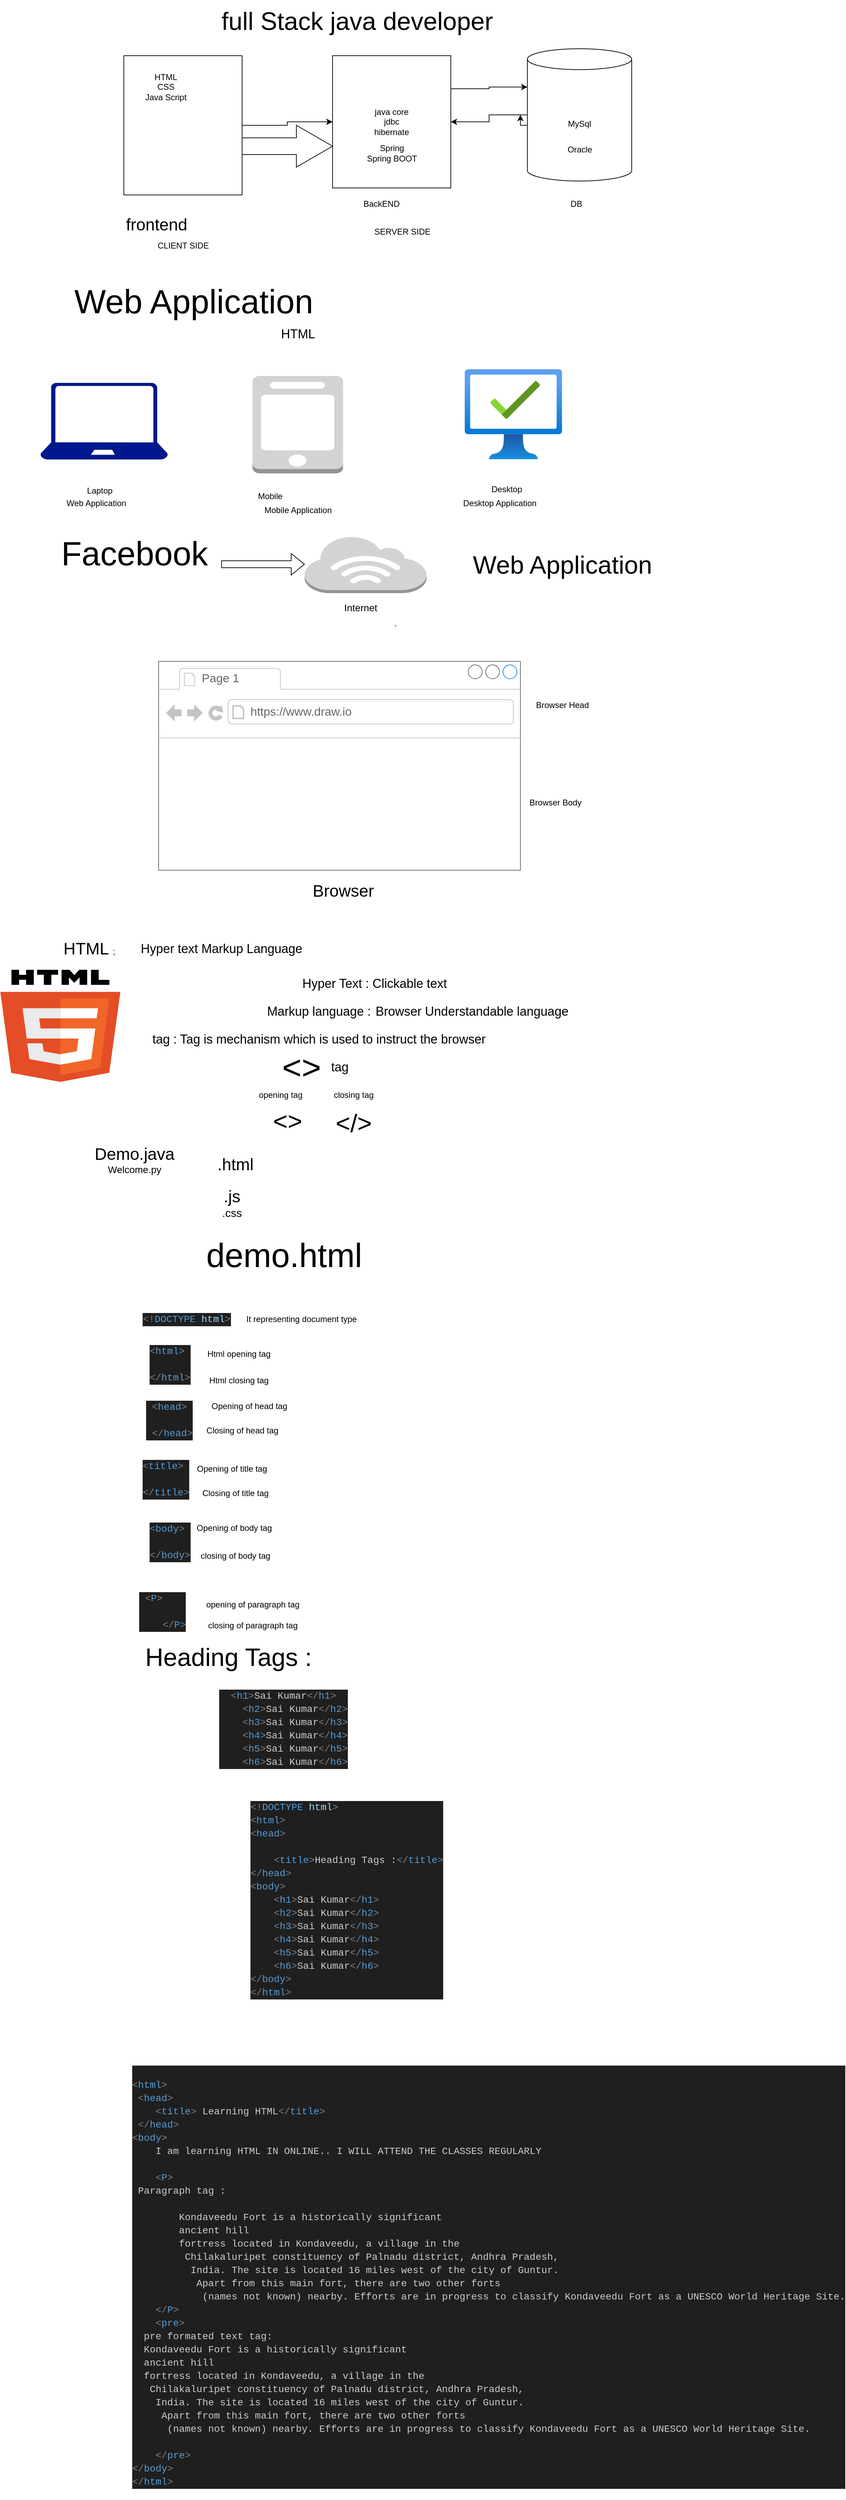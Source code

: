 <mxfile version="24.2.2" type="github">
  <diagram name="Page-1" id="fCVC8ynGUYXbJ9qZAJeo">
    <mxGraphModel dx="1645" dy="312" grid="1" gridSize="10" guides="1" tooltips="1" connect="1" arrows="1" fold="1" page="1" pageScale="1" pageWidth="850" pageHeight="1100" math="0" shadow="0">
      <root>
        <mxCell id="0" />
        <mxCell id="1" parent="0" />
        <mxCell id="6YOWjywKQKLaLmjsG8Wk-15" style="edgeStyle=orthogonalEdgeStyle;rounded=0;orthogonalLoop=1;jettySize=auto;html=1;entryX=0;entryY=0.5;entryDx=0;entryDy=0;" edge="1" parent="1" source="6YOWjywKQKLaLmjsG8Wk-1" target="6YOWjywKQKLaLmjsG8Wk-2">
          <mxGeometry relative="1" as="geometry">
            <Array as="points">
              <mxPoint x="295" y="180" />
              <mxPoint x="295" y="175" />
            </Array>
          </mxGeometry>
        </mxCell>
        <mxCell id="6YOWjywKQKLaLmjsG8Wk-1" value="" style="rounded=0;whiteSpace=wrap;html=1;" vertex="1" parent="1">
          <mxGeometry x="60" y="80" width="170" height="200" as="geometry" />
        </mxCell>
        <mxCell id="6YOWjywKQKLaLmjsG8Wk-2" value="java core&lt;div&gt;jdbc&lt;/div&gt;&lt;div&gt;hibernate&lt;/div&gt;" style="whiteSpace=wrap;html=1;" vertex="1" parent="1">
          <mxGeometry x="360" y="80" width="170" height="190" as="geometry" />
        </mxCell>
        <mxCell id="6YOWjywKQKLaLmjsG8Wk-19" style="edgeStyle=orthogonalEdgeStyle;rounded=0;orthogonalLoop=1;jettySize=auto;html=1;exitX=0;exitY=0.5;exitDx=0;exitDy=0;exitPerimeter=0;" edge="1" parent="1" source="6YOWjywKQKLaLmjsG8Wk-3">
          <mxGeometry relative="1" as="geometry">
            <mxPoint x="630" y="165" as="targetPoint" />
            <Array as="points">
              <mxPoint x="640" y="180" />
              <mxPoint x="630" y="180" />
            </Array>
          </mxGeometry>
        </mxCell>
        <mxCell id="6YOWjywKQKLaLmjsG8Wk-20" style="edgeStyle=orthogonalEdgeStyle;rounded=0;orthogonalLoop=1;jettySize=auto;html=1;" edge="1" parent="1" source="6YOWjywKQKLaLmjsG8Wk-3" target="6YOWjywKQKLaLmjsG8Wk-2">
          <mxGeometry relative="1" as="geometry" />
        </mxCell>
        <mxCell id="6YOWjywKQKLaLmjsG8Wk-3" value="MySql" style="shape=cylinder3;whiteSpace=wrap;html=1;boundedLbl=1;backgroundOutline=1;size=15;" vertex="1" parent="1">
          <mxGeometry x="640" y="70" width="150" height="190" as="geometry" />
        </mxCell>
        <mxCell id="6YOWjywKQKLaLmjsG8Wk-4" value="&lt;font style=&quot;font-size: 24px;&quot;&gt;frontend&amp;nbsp;&lt;/font&gt;" style="text;html=1;align=center;verticalAlign=middle;resizable=0;points=[];autosize=1;strokeColor=none;fillColor=none;" vertex="1" parent="1">
          <mxGeometry x="50" y="303" width="120" height="40" as="geometry" />
        </mxCell>
        <mxCell id="6YOWjywKQKLaLmjsG8Wk-5" value="BackEND" style="text;html=1;align=center;verticalAlign=middle;resizable=0;points=[];autosize=1;strokeColor=none;fillColor=none;" vertex="1" parent="1">
          <mxGeometry x="390" y="278" width="80" height="30" as="geometry" />
        </mxCell>
        <mxCell id="6YOWjywKQKLaLmjsG8Wk-6" value="DB" style="text;html=1;align=center;verticalAlign=middle;resizable=0;points=[];autosize=1;strokeColor=none;fillColor=none;" vertex="1" parent="1">
          <mxGeometry x="690" y="278" width="40" height="30" as="geometry" />
        </mxCell>
        <mxCell id="6YOWjywKQKLaLmjsG8Wk-8" value="CLIENT SIDE" style="text;html=1;align=center;verticalAlign=middle;resizable=0;points=[];autosize=1;strokeColor=none;fillColor=none;" vertex="1" parent="1">
          <mxGeometry x="95" y="338" width="100" height="30" as="geometry" />
        </mxCell>
        <mxCell id="6YOWjywKQKLaLmjsG8Wk-9" value="SERVER SIDE" style="text;html=1;align=center;verticalAlign=middle;resizable=0;points=[];autosize=1;strokeColor=none;fillColor=none;" vertex="1" parent="1">
          <mxGeometry x="410" y="318" width="100" height="30" as="geometry" />
        </mxCell>
        <mxCell id="6YOWjywKQKLaLmjsG8Wk-10" value="&lt;font style=&quot;font-size: 36px;&quot;&gt;full Stack java developer&lt;/font&gt;" style="text;html=1;align=center;verticalAlign=middle;resizable=0;points=[];autosize=1;strokeColor=none;fillColor=none;" vertex="1" parent="1">
          <mxGeometry x="190" width="410" height="60" as="geometry" />
        </mxCell>
        <mxCell id="6YOWjywKQKLaLmjsG8Wk-11" value="HTML&lt;div&gt;CSS&lt;/div&gt;&lt;div&gt;Java Script&lt;/div&gt;" style="text;html=1;align=center;verticalAlign=middle;resizable=0;points=[];autosize=1;strokeColor=none;fillColor=none;" vertex="1" parent="1">
          <mxGeometry x="80" y="95" width="80" height="60" as="geometry" />
        </mxCell>
        <mxCell id="6YOWjywKQKLaLmjsG8Wk-12" value="Spring&lt;div&gt;Spring BOOT&lt;/div&gt;" style="text;html=1;align=center;verticalAlign=middle;resizable=0;points=[];autosize=1;strokeColor=none;fillColor=none;" vertex="1" parent="1">
          <mxGeometry x="395" y="200" width="100" height="40" as="geometry" />
        </mxCell>
        <mxCell id="6YOWjywKQKLaLmjsG8Wk-14" value="Oracle" style="text;html=1;align=center;verticalAlign=middle;resizable=0;points=[];autosize=1;strokeColor=none;fillColor=none;" vertex="1" parent="1">
          <mxGeometry x="685" y="200" width="60" height="30" as="geometry" />
        </mxCell>
        <mxCell id="6YOWjywKQKLaLmjsG8Wk-16" value="" style="shape=singleArrow;whiteSpace=wrap;html=1;arrowWidth=0.4;arrowSize=0.4;" vertex="1" parent="1">
          <mxGeometry x="230" y="180" width="130" height="60" as="geometry" />
        </mxCell>
        <mxCell id="6YOWjywKQKLaLmjsG8Wk-18" style="edgeStyle=orthogonalEdgeStyle;rounded=0;orthogonalLoop=1;jettySize=auto;html=1;exitX=1;exitY=0.25;exitDx=0;exitDy=0;entryX=0;entryY=0;entryDx=0;entryDy=55;entryPerimeter=0;" edge="1" parent="1" source="6YOWjywKQKLaLmjsG8Wk-2" target="6YOWjywKQKLaLmjsG8Wk-3">
          <mxGeometry relative="1" as="geometry" />
        </mxCell>
        <mxCell id="6YOWjywKQKLaLmjsG8Wk-21" value="&lt;font style=&quot;font-size: 48px;&quot;&gt;Web Application&lt;/font&gt;" style="text;html=1;align=center;verticalAlign=middle;resizable=0;points=[];autosize=1;strokeColor=none;fillColor=none;" vertex="1" parent="1">
          <mxGeometry x="-25" y="398" width="370" height="70" as="geometry" />
        </mxCell>
        <mxCell id="6YOWjywKQKLaLmjsG8Wk-22" value="&lt;font style=&quot;font-size: 18px;&quot;&gt;HTML&lt;/font&gt;" style="text;html=1;align=center;verticalAlign=middle;resizable=0;points=[];autosize=1;strokeColor=none;fillColor=none;" vertex="1" parent="1">
          <mxGeometry x="275.01" y="460" width="70" height="40" as="geometry" />
        </mxCell>
        <mxCell id="6YOWjywKQKLaLmjsG8Wk-23" value="" style="sketch=0;aspect=fixed;pointerEvents=1;shadow=0;dashed=0;html=1;strokeColor=none;labelPosition=center;verticalLabelPosition=bottom;verticalAlign=top;align=center;fillColor=#00188D;shape=mxgraph.azure.laptop" vertex="1" parent="1">
          <mxGeometry x="-60" y="550" width="183.33" height="110" as="geometry" />
        </mxCell>
        <mxCell id="6YOWjywKQKLaLmjsG8Wk-25" value="" style="outlineConnect=0;dashed=0;verticalLabelPosition=bottom;verticalAlign=top;align=center;html=1;shape=mxgraph.aws3.mobile_client;fillColor=#D2D3D3;gradientColor=none;" vertex="1" parent="1">
          <mxGeometry x="244.88" y="540" width="130.25" height="140" as="geometry" />
        </mxCell>
        <mxCell id="6YOWjywKQKLaLmjsG8Wk-26" value="" style="image;aspect=fixed;html=1;points=[];align=center;fontSize=12;image=img/lib/azure2/management_governance/Managed_Desktop.svg;" vertex="1" parent="1">
          <mxGeometry x="550" y="530" width="139.87" height="130" as="geometry" />
        </mxCell>
        <mxCell id="6YOWjywKQKLaLmjsG8Wk-27" value="Laptop" style="text;html=1;align=center;verticalAlign=middle;resizable=0;points=[];autosize=1;strokeColor=none;fillColor=none;" vertex="1" parent="1">
          <mxGeometry x="-5" y="690" width="60" height="30" as="geometry" />
        </mxCell>
        <mxCell id="6YOWjywKQKLaLmjsG8Wk-29" value="Mobile" style="text;html=1;align=center;verticalAlign=middle;resizable=0;points=[];autosize=1;strokeColor=none;fillColor=none;" vertex="1" parent="1">
          <mxGeometry x="240" y="698" width="60" height="30" as="geometry" />
        </mxCell>
        <mxCell id="6YOWjywKQKLaLmjsG8Wk-30" value="Desktop" style="text;html=1;align=center;verticalAlign=middle;resizable=0;points=[];autosize=1;strokeColor=none;fillColor=none;" vertex="1" parent="1">
          <mxGeometry x="575" y="688" width="70" height="30" as="geometry" />
        </mxCell>
        <mxCell id="6YOWjywKQKLaLmjsG8Wk-31" value="" style="outlineConnect=0;dashed=0;verticalLabelPosition=bottom;verticalAlign=top;align=center;html=1;shape=mxgraph.aws3.internet_3;fillColor=#D2D3D3;gradientColor=none;" vertex="1" parent="1">
          <mxGeometry x="320" y="770" width="175" height="82" as="geometry" />
        </mxCell>
        <mxCell id="6YOWjywKQKLaLmjsG8Wk-32" value="&lt;font style=&quot;font-size: 48px;&quot;&gt;Facebook&lt;/font&gt;" style="text;html=1;align=center;verticalAlign=middle;resizable=0;points=[];autosize=1;strokeColor=none;fillColor=none;" vertex="1" parent="1">
          <mxGeometry x="-40" y="760" width="230" height="70" as="geometry" />
        </mxCell>
        <mxCell id="6YOWjywKQKLaLmjsG8Wk-33" value="" style="shape=flexArrow;endArrow=classic;html=1;rounded=0;" edge="1" parent="1">
          <mxGeometry width="50" height="50" relative="1" as="geometry">
            <mxPoint x="200" y="810.5" as="sourcePoint" />
            <mxPoint x="320" y="810.5" as="targetPoint" />
          </mxGeometry>
        </mxCell>
        <mxCell id="6YOWjywKQKLaLmjsG8Wk-34" value="&lt;font style=&quot;font-size: 36px;&quot;&gt;Web Application&lt;/font&gt;" style="text;html=1;align=center;verticalAlign=middle;resizable=0;points=[];autosize=1;strokeColor=none;fillColor=none;" vertex="1" parent="1">
          <mxGeometry x="550" y="781" width="280" height="60" as="geometry" />
        </mxCell>
        <mxCell id="6YOWjywKQKLaLmjsG8Wk-35" value="&lt;font style=&quot;font-size: 14px;&quot;&gt;Internet&lt;/font&gt;" style="text;html=1;align=center;verticalAlign=middle;resizable=0;points=[];autosize=1;strokeColor=none;fillColor=none;" vertex="1" parent="1">
          <mxGeometry x="365" y="858" width="70" height="30" as="geometry" />
        </mxCell>
        <mxCell id="6YOWjywKQKLaLmjsG8Wk-36" value="`" style="text;html=1;align=center;verticalAlign=middle;resizable=0;points=[];autosize=1;strokeColor=none;fillColor=none;" vertex="1" parent="1">
          <mxGeometry x="435" y="888" width="30" height="30" as="geometry" />
        </mxCell>
        <mxCell id="6YOWjywKQKLaLmjsG8Wk-37" value="Mobile Application" style="text;html=1;align=center;verticalAlign=middle;resizable=0;points=[];autosize=1;strokeColor=none;fillColor=none;" vertex="1" parent="1">
          <mxGeometry x="250" y="718" width="120" height="30" as="geometry" />
        </mxCell>
        <mxCell id="6YOWjywKQKLaLmjsG8Wk-38" value="Desktop Application" style="text;html=1;align=center;verticalAlign=middle;resizable=0;points=[];autosize=1;strokeColor=none;fillColor=none;" vertex="1" parent="1">
          <mxGeometry x="535" y="708" width="130" height="30" as="geometry" />
        </mxCell>
        <mxCell id="6YOWjywKQKLaLmjsG8Wk-39" value="Web Application" style="text;html=1;align=center;verticalAlign=middle;resizable=0;points=[];autosize=1;strokeColor=none;fillColor=none;" vertex="1" parent="1">
          <mxGeometry x="-35" y="708" width="110" height="30" as="geometry" />
        </mxCell>
        <mxCell id="6YOWjywKQKLaLmjsG8Wk-40" value="" style="strokeWidth=1;shadow=0;dashed=0;align=center;html=1;shape=mxgraph.mockup.containers.browserWindow;rSize=0;strokeColor=#666666;strokeColor2=#008cff;strokeColor3=#c4c4c4;mainText=,;recursiveResize=0;" vertex="1" parent="1">
          <mxGeometry x="110" y="950" width="520" height="300" as="geometry" />
        </mxCell>
        <mxCell id="6YOWjywKQKLaLmjsG8Wk-41" value="Page 1" style="strokeWidth=1;shadow=0;dashed=0;align=center;html=1;shape=mxgraph.mockup.containers.anchor;fontSize=17;fontColor=#666666;align=left;whiteSpace=wrap;" vertex="1" parent="6YOWjywKQKLaLmjsG8Wk-40">
          <mxGeometry x="60" y="12" width="110" height="26" as="geometry" />
        </mxCell>
        <mxCell id="6YOWjywKQKLaLmjsG8Wk-42" value="https://www.draw.io" style="strokeWidth=1;shadow=0;dashed=0;align=center;html=1;shape=mxgraph.mockup.containers.anchor;rSize=0;fontSize=17;fontColor=#666666;align=left;" vertex="1" parent="6YOWjywKQKLaLmjsG8Wk-40">
          <mxGeometry x="130" y="60" width="250" height="26" as="geometry" />
        </mxCell>
        <mxCell id="6YOWjywKQKLaLmjsG8Wk-43" value="&lt;font style=&quot;font-size: 24px;&quot;&gt;Browser&lt;/font&gt;" style="text;html=1;align=center;verticalAlign=middle;resizable=0;points=[];autosize=1;strokeColor=none;fillColor=none;" vertex="1" parent="1">
          <mxGeometry x="320" y="1260" width="110" height="40" as="geometry" />
        </mxCell>
        <mxCell id="6YOWjywKQKLaLmjsG8Wk-44" value="Browser Head" style="text;html=1;align=center;verticalAlign=middle;resizable=0;points=[];autosize=1;strokeColor=none;fillColor=none;" vertex="1" parent="1">
          <mxGeometry x="640" y="998" width="100" height="30" as="geometry" />
        </mxCell>
        <mxCell id="6YOWjywKQKLaLmjsG8Wk-45" value="Browser Body" style="text;html=1;align=center;verticalAlign=middle;resizable=0;points=[];autosize=1;strokeColor=none;fillColor=none;" vertex="1" parent="1">
          <mxGeometry x="630" y="1138" width="100" height="30" as="geometry" />
        </mxCell>
        <mxCell id="6YOWjywKQKLaLmjsG8Wk-46" value="&lt;font style=&quot;font-size: 24px;&quot;&gt;HTML &lt;/font&gt;;" style="text;html=1;align=center;verticalAlign=middle;resizable=0;points=[];autosize=1;strokeColor=none;fillColor=none;" vertex="1" parent="1">
          <mxGeometry x="-40" y="1343" width="100" height="40" as="geometry" />
        </mxCell>
        <mxCell id="6YOWjywKQKLaLmjsG8Wk-47" value="&lt;font style=&quot;font-size: 18px;&quot;&gt;&lt;font style=&quot;&quot;&gt;Hyper text Markup Lan&lt;/font&gt;guage&lt;/font&gt;" style="text;html=1;align=center;verticalAlign=middle;resizable=0;points=[];autosize=1;strokeColor=none;fillColor=none;" vertex="1" parent="1">
          <mxGeometry x="70" y="1343" width="260" height="40" as="geometry" />
        </mxCell>
        <mxCell id="6YOWjywKQKLaLmjsG8Wk-48" value="&lt;font style=&quot;font-size: 18px;&quot;&gt;Hyper Text : Clickable text&lt;/font&gt;" style="text;html=1;align=center;verticalAlign=middle;resizable=0;points=[];autosize=1;strokeColor=none;fillColor=none;" vertex="1" parent="1">
          <mxGeometry x="305" y="1393" width="230" height="40" as="geometry" />
        </mxCell>
        <mxCell id="6YOWjywKQKLaLmjsG8Wk-49" value="&lt;font style=&quot;font-size: 18px;&quot;&gt;Markup language :&lt;/font&gt;" style="text;html=1;align=center;verticalAlign=middle;resizable=0;points=[];autosize=1;strokeColor=none;fillColor=none;" vertex="1" parent="1">
          <mxGeometry x="255" y="1433" width="170" height="40" as="geometry" />
        </mxCell>
        <mxCell id="6YOWjywKQKLaLmjsG8Wk-50" value="&lt;font style=&quot;font-size: 18px;&quot;&gt;Browser Understandable language&lt;/font&gt;" style="text;html=1;align=center;verticalAlign=middle;resizable=0;points=[];autosize=1;strokeColor=none;fillColor=none;" vertex="1" parent="1">
          <mxGeometry x="410" y="1433" width="300" height="40" as="geometry" />
        </mxCell>
        <mxCell id="6YOWjywKQKLaLmjsG8Wk-51" value="&lt;font style=&quot;font-size: 18px;&quot;&gt;tag : Tag is mechanism which is used to instruct the browser&lt;/font&gt;" style="text;html=1;align=center;verticalAlign=middle;resizable=0;points=[];autosize=1;strokeColor=none;fillColor=none;" vertex="1" parent="1">
          <mxGeometry x="90" y="1473" width="500" height="40" as="geometry" />
        </mxCell>
        <mxCell id="6YOWjywKQKLaLmjsG8Wk-53" value="&lt;font style=&quot;font-size: 48px;&quot;&gt;&amp;lt;&amp;gt;&lt;/font&gt;" style="text;html=1;align=center;verticalAlign=middle;resizable=0;points=[];autosize=1;strokeColor=none;fillColor=none;" vertex="1" parent="1">
          <mxGeometry x="275.01" y="1498" width="80" height="70" as="geometry" />
        </mxCell>
        <mxCell id="6YOWjywKQKLaLmjsG8Wk-54" value="&lt;font style=&quot;font-size: 18px;&quot;&gt;tag&lt;/font&gt;" style="text;html=1;align=center;verticalAlign=middle;resizable=0;points=[];autosize=1;strokeColor=none;fillColor=none;" vertex="1" parent="1">
          <mxGeometry x="345" y="1513" width="50" height="40" as="geometry" />
        </mxCell>
        <mxCell id="6YOWjywKQKLaLmjsG8Wk-55" value="opening tag" style="text;html=1;align=center;verticalAlign=middle;resizable=0;points=[];autosize=1;strokeColor=none;fillColor=none;" vertex="1" parent="1">
          <mxGeometry x="240" y="1558" width="90" height="30" as="geometry" />
        </mxCell>
        <mxCell id="6YOWjywKQKLaLmjsG8Wk-56" value="closing tag" style="text;html=1;align=center;verticalAlign=middle;resizable=0;points=[];autosize=1;strokeColor=none;fillColor=none;" vertex="1" parent="1">
          <mxGeometry x="350" y="1558" width="80" height="30" as="geometry" />
        </mxCell>
        <mxCell id="6YOWjywKQKLaLmjsG8Wk-58" value="&lt;font style=&quot;font-size: 36px;&quot;&gt;&amp;lt;&amp;gt;&lt;/font&gt;" style="text;html=1;align=center;verticalAlign=middle;resizable=0;points=[];autosize=1;strokeColor=none;fillColor=none;" vertex="1" parent="1">
          <mxGeometry x="260" y="1580" width="70" height="60" as="geometry" />
        </mxCell>
        <mxCell id="6YOWjywKQKLaLmjsG8Wk-59" value="&lt;font style=&quot;font-size: 36px;&quot;&gt;&amp;lt;/&amp;gt;&lt;/font&gt;" style="text;html=1;align=center;verticalAlign=middle;resizable=0;points=[];autosize=1;strokeColor=none;fillColor=none;" vertex="1" parent="1">
          <mxGeometry x="350" y="1583" width="80" height="60" as="geometry" />
        </mxCell>
        <mxCell id="6YOWjywKQKLaLmjsG8Wk-60" value="&lt;font style=&quot;font-size: 24px;&quot;&gt;Demo.java&lt;/font&gt;&lt;div&gt;&lt;font style=&quot;font-size: 14px;&quot;&gt;Welcome.py&lt;/font&gt;&lt;/div&gt;&lt;div&gt;&lt;br&gt;&lt;/div&gt;" style="text;html=1;align=center;verticalAlign=middle;resizable=0;points=[];autosize=1;strokeColor=none;fillColor=none;" vertex="1" parent="1">
          <mxGeometry x="5" y="1638" width="140" height="70" as="geometry" />
        </mxCell>
        <mxCell id="6YOWjywKQKLaLmjsG8Wk-62" value="&lt;font style=&quot;font-size: 24px;&quot;&gt;.html&lt;/font&gt;" style="text;html=1;align=center;verticalAlign=middle;resizable=0;points=[];autosize=1;strokeColor=none;fillColor=none;" vertex="1" parent="1">
          <mxGeometry x="180" y="1653" width="80" height="40" as="geometry" />
        </mxCell>
        <mxCell id="6YOWjywKQKLaLmjsG8Wk-63" value="&lt;font style=&quot;font-size: 24px;&quot;&gt;.js&lt;/font&gt;&lt;div&gt;&lt;font size=&quot;3&quot;&gt;.css&lt;/font&gt;&lt;/div&gt;" style="text;html=1;align=center;verticalAlign=middle;resizable=0;points=[];autosize=1;strokeColor=none;fillColor=none;" vertex="1" parent="1">
          <mxGeometry x="190" y="1698" width="50" height="60" as="geometry" />
        </mxCell>
        <mxCell id="6YOWjywKQKLaLmjsG8Wk-64" value="&lt;font style=&quot;font-size: 48px;&quot;&gt;demo.html&lt;/font&gt;" style="text;html=1;align=center;verticalAlign=middle;resizable=0;points=[];autosize=1;strokeColor=none;fillColor=none;" vertex="1" parent="1">
          <mxGeometry x="165" y="1768" width="250" height="70" as="geometry" />
        </mxCell>
        <mxCell id="6YOWjywKQKLaLmjsG8Wk-65" value="" style="dashed=0;outlineConnect=0;html=1;align=center;labelPosition=center;verticalLabelPosition=bottom;verticalAlign=top;shape=mxgraph.weblogos.html5" vertex="1" parent="1">
          <mxGeometry x="-117.5" y="1393" width="172.5" height="161" as="geometry" />
        </mxCell>
        <mxCell id="6YOWjywKQKLaLmjsG8Wk-66" value="" style="shape=image;html=1;verticalAlign=top;verticalLabelPosition=bottom;labelBackgroundColor=#ffffff;imageAspect=0;aspect=fixed;image=https://cdn2.iconfinder.com/data/icons/publicons/64/html-128.png" vertex="1" parent="1">
          <mxGeometry x="640" y="1280" width="128" height="128" as="geometry" />
        </mxCell>
        <mxCell id="6YOWjywKQKLaLmjsG8Wk-67" value="" style="shape=image;html=1;verticalAlign=top;verticalLabelPosition=bottom;labelBackgroundColor=#ffffff;imageAspect=0;aspect=fixed;image=https://cdn0.iconfinder.com/data/icons/communication-technology/500/code_brackets-128.png" vertex="1" parent="1">
          <mxGeometry x="495" y="1280" width="150" height="150" as="geometry" />
        </mxCell>
        <mxCell id="6YOWjywKQKLaLmjsG8Wk-68" value="" style="shape=image;html=1;verticalAlign=top;verticalLabelPosition=bottom;labelBackgroundColor=#ffffff;imageAspect=0;aspect=fixed;image=https://cdn1.iconfinder.com/data/icons/bootstrap-vol-3/16/filetype-html-128.png" vertex="1" parent="1">
          <mxGeometry x="590" y="1515" width="128" height="128" as="geometry" />
        </mxCell>
        <mxCell id="6YOWjywKQKLaLmjsG8Wk-69" value="&lt;div style=&quot;color: rgb(204, 204, 204); background-color: rgb(31, 31, 31); font-family: Consolas, &amp;quot;Courier New&amp;quot;, monospace; font-size: 14px; line-height: 19px; white-space-collapse: preserve;&quot;&gt;&lt;span style=&quot;color: #808080;&quot;&gt;&amp;lt;!&lt;/span&gt;&lt;span style=&quot;color: #569cd6;&quot;&gt;DOCTYPE&lt;/span&gt; &lt;span style=&quot;color: #9cdcfe;&quot;&gt;html&lt;/span&gt;&lt;span style=&quot;color: #808080;&quot;&gt;&amp;gt;&lt;/span&gt;&lt;/div&gt;" style="text;html=1;align=center;verticalAlign=middle;resizable=0;points=[];autosize=1;strokeColor=none;fillColor=none;" vertex="1" parent="1">
          <mxGeometry x="80" y="1880" width="140" height="30" as="geometry" />
        </mxCell>
        <mxCell id="6YOWjywKQKLaLmjsG8Wk-71" value="It representing document type" style="text;html=1;align=center;verticalAlign=middle;resizable=0;points=[];autosize=1;strokeColor=none;fillColor=none;" vertex="1" parent="1">
          <mxGeometry x="225.01" y="1880" width="180" height="30" as="geometry" />
        </mxCell>
        <mxCell id="6YOWjywKQKLaLmjsG8Wk-72" value="" style="text;whiteSpace=wrap;html=1;" vertex="1" parent="1">
          <mxGeometry x="120" y="1940" width="60" height="50" as="geometry" />
        </mxCell>
        <mxCell id="6YOWjywKQKLaLmjsG8Wk-73" value="&lt;div style=&quot;color: #cccccc;background-color: #1f1f1f;font-family: Consolas, &#39;Courier New&#39;, monospace;font-weight: normal;font-size: 14px;line-height: 19px;white-space: pre;&quot;&gt;&lt;div&gt;&lt;span style=&quot;color: #808080;&quot;&gt;&amp;lt;&lt;/span&gt;&lt;span style=&quot;color: #569cd6;&quot;&gt;html&lt;/span&gt;&lt;span style=&quot;color: #808080;&quot;&gt;&amp;gt;&lt;/span&gt;&lt;/div&gt;&lt;div&gt;&lt;span style=&quot;color: #cccccc;&quot;&gt;&amp;nbsp; &amp;nbsp; &lt;/span&gt;&lt;/div&gt;&lt;div&gt;&lt;span style=&quot;color: #808080;&quot;&gt;&amp;lt;/&lt;/span&gt;&lt;span style=&quot;color: #569cd6;&quot;&gt;html&lt;/span&gt;&lt;span style=&quot;color: #808080;&quot;&gt;&amp;gt;&lt;/span&gt;&lt;/div&gt;&lt;/div&gt;" style="text;whiteSpace=wrap;html=1;" vertex="1" parent="1">
          <mxGeometry x="95" y="1925" width="90" height="80" as="geometry" />
        </mxCell>
        <mxCell id="6YOWjywKQKLaLmjsG8Wk-74" value="Html opening tag" style="text;html=1;align=center;verticalAlign=middle;resizable=0;points=[];autosize=1;strokeColor=none;fillColor=none;" vertex="1" parent="1">
          <mxGeometry x="170" y="1930" width="110" height="30" as="geometry" />
        </mxCell>
        <mxCell id="6YOWjywKQKLaLmjsG8Wk-75" value="Html closing tag" style="text;html=1;align=center;verticalAlign=middle;resizable=0;points=[];autosize=1;strokeColor=none;fillColor=none;" vertex="1" parent="1">
          <mxGeometry x="170" y="1968" width="110" height="30" as="geometry" />
        </mxCell>
        <mxCell id="6YOWjywKQKLaLmjsG8Wk-76" value="" style="text;whiteSpace=wrap;html=1;" vertex="1" parent="1">
          <mxGeometry x="120" y="2050" width="60" height="50" as="geometry" />
        </mxCell>
        <mxCell id="6YOWjywKQKLaLmjsG8Wk-77" value="&lt;div style=&quot;color: #cccccc;background-color: #1f1f1f;font-family: Consolas, &#39;Courier New&#39;, monospace;font-weight: normal;font-size: 14px;line-height: 19px;white-space: pre;&quot;&gt;&lt;div&gt;&lt;span style=&quot;color: #cccccc;&quot;&gt;&amp;nbsp;&lt;/span&gt;&lt;span style=&quot;color: #808080;&quot;&gt;&amp;lt;&lt;/span&gt;&lt;span style=&quot;color: #569cd6;&quot;&gt;head&lt;/span&gt;&lt;span style=&quot;color: #808080;&quot;&gt;&amp;gt;&lt;/span&gt;&lt;/div&gt;&lt;div&gt;&lt;span style=&quot;color: #cccccc;&quot;&gt;&amp;nbsp; &amp;nbsp; &lt;/span&gt;&lt;/div&gt;&lt;div&gt;&lt;span style=&quot;color: #cccccc;&quot;&gt;&amp;nbsp;&lt;/span&gt;&lt;span style=&quot;color: #808080;&quot;&gt;&amp;lt;/&lt;/span&gt;&lt;span style=&quot;color: #569cd6;&quot;&gt;head&lt;/span&gt;&lt;span style=&quot;color: #808080;&quot;&gt;&amp;gt;&lt;/span&gt;&lt;/div&gt;&lt;/div&gt;" style="text;whiteSpace=wrap;html=1;" vertex="1" parent="1">
          <mxGeometry x="90" y="2005" width="100" height="80" as="geometry" />
        </mxCell>
        <mxCell id="6YOWjywKQKLaLmjsG8Wk-78" value="Opening of head tag" style="text;html=1;align=center;verticalAlign=middle;resizable=0;points=[];autosize=1;strokeColor=none;fillColor=none;" vertex="1" parent="1">
          <mxGeometry x="175" y="2005" width="130" height="30" as="geometry" />
        </mxCell>
        <mxCell id="6YOWjywKQKLaLmjsG8Wk-79" value="Closing of head tag" style="text;html=1;align=center;verticalAlign=middle;resizable=0;points=[];autosize=1;strokeColor=none;fillColor=none;" vertex="1" parent="1">
          <mxGeometry x="165" y="2040" width="130" height="30" as="geometry" />
        </mxCell>
        <mxCell id="6YOWjywKQKLaLmjsG8Wk-80" value="&lt;div style=&quot;color: #cccccc;background-color: #1f1f1f;font-family: Consolas, &#39;Courier New&#39;, monospace;font-weight: normal;font-size: 14px;line-height: 19px;white-space: pre;&quot;&gt;&lt;div&gt;&lt;span style=&quot;color: #808080;&quot;&gt;&amp;lt;&lt;/span&gt;&lt;span style=&quot;color: #569cd6;&quot;&gt;title&lt;/span&gt;&lt;span style=&quot;color: #808080;&quot;&gt;&amp;gt;&lt;/span&gt;&lt;/div&gt;&lt;div&gt;&lt;span style=&quot;color: #cccccc;&quot;&gt; &lt;/span&gt;&lt;/div&gt;&lt;div&gt;&lt;span style=&quot;color: #808080;&quot;&gt;&amp;lt;/&lt;/span&gt;&lt;span style=&quot;color: #569cd6;&quot;&gt;title&lt;/span&gt;&lt;span style=&quot;color: #808080;&quot;&gt;&amp;gt;&lt;/span&gt;&lt;/div&gt;&lt;/div&gt;" style="text;whiteSpace=wrap;html=1;" vertex="1" parent="1">
          <mxGeometry x="85.01" y="2090" width="260" height="40" as="geometry" />
        </mxCell>
        <mxCell id="6YOWjywKQKLaLmjsG8Wk-81" value="Opening of title tag" style="text;html=1;align=center;verticalAlign=middle;resizable=0;points=[];autosize=1;strokeColor=none;fillColor=none;" vertex="1" parent="1">
          <mxGeometry x="155" y="2095" width="120" height="30" as="geometry" />
        </mxCell>
        <mxCell id="6YOWjywKQKLaLmjsG8Wk-82" value="Closing of title tag" style="text;html=1;align=center;verticalAlign=middle;resizable=0;points=[];autosize=1;strokeColor=none;fillColor=none;" vertex="1" parent="1">
          <mxGeometry x="160" y="2130" width="120" height="30" as="geometry" />
        </mxCell>
        <mxCell id="6YOWjywKQKLaLmjsG8Wk-83" value="&lt;div style=&quot;color: #cccccc;background-color: #1f1f1f;font-family: Consolas, &#39;Courier New&#39;, monospace;font-weight: normal;font-size: 14px;line-height: 19px;white-space: pre;&quot;&gt;&lt;div&gt;&lt;span style=&quot;color: #808080;&quot;&gt;&amp;lt;&lt;/span&gt;&lt;span style=&quot;color: #569cd6;&quot;&gt;body&lt;/span&gt;&lt;span style=&quot;color: #808080;&quot;&gt;&amp;gt;&lt;/span&gt;&lt;/div&gt;&lt;div&gt;&lt;span style=&quot;color: #cccccc;&quot;&gt;&amp;nbsp; &amp;nbsp; &lt;/span&gt;&lt;/div&gt;&lt;div&gt;&lt;span style=&quot;color: #808080;&quot;&gt;&amp;lt;/&lt;/span&gt;&lt;span style=&quot;color: #569cd6;&quot;&gt;body&lt;/span&gt;&lt;span style=&quot;color: #808080;&quot;&gt;&amp;gt;&lt;/span&gt;&lt;/div&gt;&lt;/div&gt;" style="text;whiteSpace=wrap;html=1;" vertex="1" parent="1">
          <mxGeometry x="95" y="2180" width="90" height="80" as="geometry" />
        </mxCell>
        <mxCell id="6YOWjywKQKLaLmjsG8Wk-84" value="Opening of body tag&amp;nbsp;" style="text;html=1;align=center;verticalAlign=middle;resizable=0;points=[];autosize=1;strokeColor=none;fillColor=none;" vertex="1" parent="1">
          <mxGeometry x="155" y="2180" width="130" height="30" as="geometry" />
        </mxCell>
        <mxCell id="6YOWjywKQKLaLmjsG8Wk-86" value="closing of body tag" style="text;html=1;align=center;verticalAlign=middle;resizable=0;points=[];autosize=1;strokeColor=none;fillColor=none;" vertex="1" parent="1">
          <mxGeometry x="160" y="2220" width="120" height="30" as="geometry" />
        </mxCell>
        <mxCell id="6YOWjywKQKLaLmjsG8Wk-88" value="&lt;div style=&quot;color: #cccccc;background-color: #1f1f1f;font-family: Consolas, &#39;Courier New&#39;, monospace;font-weight: normal;font-size: 14px;line-height: 19px;white-space: pre;&quot;&gt;&lt;div&gt;&lt;span style=&quot;color: #cccccc;&quot;&gt;&amp;nbsp;&lt;/span&gt;&lt;span style=&quot;color: #808080;&quot;&gt;&amp;lt;&lt;/span&gt;&lt;span style=&quot;color: #569cd6;&quot;&gt;P&lt;/span&gt;&lt;span style=&quot;color: #808080;&quot;&gt;&amp;gt;&lt;/span&gt;&lt;/div&gt;&lt;div&gt;&lt;span style=&quot;color: #cccccc;&quot;&gt;&amp;nbsp; &amp;nbsp; &amp;nbsp; &amp;nbsp; &lt;/span&gt;&lt;/div&gt;&lt;div&gt;&lt;span style=&quot;color: #cccccc;&quot;&gt;&amp;nbsp; &amp;nbsp; &lt;/span&gt;&lt;span style=&quot;color: #808080;&quot;&gt;&amp;lt;/&lt;/span&gt;&lt;span style=&quot;color: #569cd6;&quot;&gt;P&lt;/span&gt;&lt;span style=&quot;color: #808080;&quot;&gt;&amp;gt;&lt;/span&gt;&lt;/div&gt;&lt;/div&gt;" style="text;whiteSpace=wrap;html=1;" vertex="1" parent="1">
          <mxGeometry x="80" y="2280" width="100" height="80" as="geometry" />
        </mxCell>
        <mxCell id="6YOWjywKQKLaLmjsG8Wk-89" value="opening of paragraph tag" style="text;html=1;align=center;verticalAlign=middle;resizable=0;points=[];autosize=1;strokeColor=none;fillColor=none;" vertex="1" parent="1">
          <mxGeometry x="165" y="2290" width="160" height="30" as="geometry" />
        </mxCell>
        <mxCell id="6YOWjywKQKLaLmjsG8Wk-92" value="closing of paragraph tag" style="text;html=1;align=center;verticalAlign=middle;resizable=0;points=[];autosize=1;strokeColor=none;fillColor=none;" vertex="1" parent="1">
          <mxGeometry x="170" y="2320" width="150" height="30" as="geometry" />
        </mxCell>
        <mxCell id="6YOWjywKQKLaLmjsG8Wk-93" value="&lt;font style=&quot;font-size: 36px;&quot;&gt;Heading Tags :&lt;/font&gt;" style="text;html=1;align=center;verticalAlign=middle;resizable=0;points=[];autosize=1;strokeColor=none;fillColor=none;" vertex="1" parent="1">
          <mxGeometry x="80" y="2350" width="260" height="60" as="geometry" />
        </mxCell>
        <mxCell id="6YOWjywKQKLaLmjsG8Wk-95" value="&lt;div style=&quot;color: #cccccc;background-color: #1f1f1f;font-family: Consolas, &#39;Courier New&#39;, monospace;font-weight: normal;font-size: 14px;line-height: 19px;white-space: pre;&quot;&gt;&lt;div&gt;&lt;span style=&quot;color: #cccccc;&quot;&gt;&amp;nbsp; &lt;/span&gt;&lt;span style=&quot;color: #808080;&quot;&gt;&amp;lt;&lt;/span&gt;&lt;span style=&quot;color: #569cd6;&quot;&gt;h1&lt;/span&gt;&lt;span style=&quot;color: #808080;&quot;&gt;&amp;gt;&lt;/span&gt;&lt;span style=&quot;color: #cccccc;&quot;&gt;Sai Kumar&lt;/span&gt;&lt;span style=&quot;color: #808080;&quot;&gt;&amp;lt;/&lt;/span&gt;&lt;span style=&quot;color: #569cd6;&quot;&gt;h1&lt;/span&gt;&lt;span style=&quot;color: #808080;&quot;&gt;&amp;gt;&lt;/span&gt;&lt;/div&gt;&lt;div&gt;&lt;span style=&quot;color: #cccccc;&quot;&gt;&amp;nbsp; &amp;nbsp; &lt;/span&gt;&lt;span style=&quot;color: #808080;&quot;&gt;&amp;lt;&lt;/span&gt;&lt;span style=&quot;color: #569cd6;&quot;&gt;h2&lt;/span&gt;&lt;span style=&quot;color: #808080;&quot;&gt;&amp;gt;&lt;/span&gt;&lt;span style=&quot;color: #cccccc;&quot;&gt;Sai Kumar&lt;/span&gt;&lt;span style=&quot;color: #808080;&quot;&gt;&amp;lt;/&lt;/span&gt;&lt;span style=&quot;color: #569cd6;&quot;&gt;h2&lt;/span&gt;&lt;span style=&quot;color: #808080;&quot;&gt;&amp;gt;&lt;/span&gt;&lt;/div&gt;&lt;div&gt;&lt;span style=&quot;color: #cccccc;&quot;&gt;&amp;nbsp; &amp;nbsp; &lt;/span&gt;&lt;span style=&quot;color: #808080;&quot;&gt;&amp;lt;&lt;/span&gt;&lt;span style=&quot;color: #569cd6;&quot;&gt;h3&lt;/span&gt;&lt;span style=&quot;color: #808080;&quot;&gt;&amp;gt;&lt;/span&gt;&lt;span style=&quot;color: #cccccc;&quot;&gt;Sai Kumar&lt;/span&gt;&lt;span style=&quot;color: #808080;&quot;&gt;&amp;lt;/&lt;/span&gt;&lt;span style=&quot;color: #569cd6;&quot;&gt;h3&lt;/span&gt;&lt;span style=&quot;color: #808080;&quot;&gt;&amp;gt;&lt;/span&gt;&lt;/div&gt;&lt;div&gt;&lt;span style=&quot;color: #cccccc;&quot;&gt;&amp;nbsp; &amp;nbsp; &lt;/span&gt;&lt;span style=&quot;color: #808080;&quot;&gt;&amp;lt;&lt;/span&gt;&lt;span style=&quot;color: #569cd6;&quot;&gt;h4&lt;/span&gt;&lt;span style=&quot;color: #808080;&quot;&gt;&amp;gt;&lt;/span&gt;&lt;span style=&quot;color: #cccccc;&quot;&gt;Sai Kumar&lt;/span&gt;&lt;span style=&quot;color: #808080;&quot;&gt;&amp;lt;/&lt;/span&gt;&lt;span style=&quot;color: #569cd6;&quot;&gt;h4&lt;/span&gt;&lt;span style=&quot;color: #808080;&quot;&gt;&amp;gt;&lt;/span&gt;&lt;/div&gt;&lt;div&gt;&lt;span style=&quot;color: #cccccc;&quot;&gt;&amp;nbsp; &amp;nbsp; &lt;/span&gt;&lt;span style=&quot;color: #808080;&quot;&gt;&amp;lt;&lt;/span&gt;&lt;span style=&quot;color: #569cd6;&quot;&gt;h5&lt;/span&gt;&lt;span style=&quot;color: #808080;&quot;&gt;&amp;gt;&lt;/span&gt;&lt;span style=&quot;color: #cccccc;&quot;&gt;Sai Kumar&lt;/span&gt;&lt;span style=&quot;color: #808080;&quot;&gt;&amp;lt;/&lt;/span&gt;&lt;span style=&quot;color: #569cd6;&quot;&gt;h5&lt;/span&gt;&lt;span style=&quot;color: #808080;&quot;&gt;&amp;gt;&lt;/span&gt;&lt;/div&gt;&lt;div&gt;&lt;span style=&quot;color: #cccccc;&quot;&gt;&amp;nbsp; &amp;nbsp; &lt;/span&gt;&lt;span style=&quot;color: #808080;&quot;&gt;&amp;lt;&lt;/span&gt;&lt;span style=&quot;color: #569cd6;&quot;&gt;h6&lt;/span&gt;&lt;span style=&quot;color: #808080;&quot;&gt;&amp;gt;&lt;/span&gt;&lt;span style=&quot;color: #cccccc;&quot;&gt;Sai Kumar&lt;/span&gt;&lt;span style=&quot;color: #808080;&quot;&gt;&amp;lt;/&lt;/span&gt;&lt;span style=&quot;color: #569cd6;&quot;&gt;h6&lt;/span&gt;&lt;span style=&quot;color: #808080;&quot;&gt;&amp;gt;&lt;/span&gt;&lt;/div&gt;&lt;/div&gt;" style="text;whiteSpace=wrap;html=1;" vertex="1" parent="1">
          <mxGeometry x="195" y="2420" width="200" height="140" as="geometry" />
        </mxCell>
        <mxCell id="6YOWjywKQKLaLmjsG8Wk-97" value="&lt;div style=&quot;color: #cccccc;background-color: #1f1f1f;font-family: Consolas, &#39;Courier New&#39;, monospace;font-weight: normal;font-size: 14px;line-height: 19px;white-space: pre;&quot;&gt;&lt;div&gt;&lt;span style=&quot;color: #808080;&quot;&gt;&amp;lt;!&lt;/span&gt;&lt;span style=&quot;color: #569cd6;&quot;&gt;DOCTYPE&lt;/span&gt;&lt;span style=&quot;color: #cccccc;&quot;&gt; &lt;/span&gt;&lt;span style=&quot;color: #9cdcfe;&quot;&gt;html&lt;/span&gt;&lt;span style=&quot;color: #808080;&quot;&gt;&amp;gt;&lt;/span&gt;&lt;/div&gt;&lt;div&gt;&lt;span style=&quot;color: #808080;&quot;&gt;&amp;lt;&lt;/span&gt;&lt;span style=&quot;color: #569cd6;&quot;&gt;html&lt;/span&gt;&lt;span style=&quot;color: #808080;&quot;&gt;&amp;gt;&lt;/span&gt;&lt;/div&gt;&lt;div&gt;&lt;span style=&quot;color: #808080;&quot;&gt;&amp;lt;&lt;/span&gt;&lt;span style=&quot;color: #569cd6;&quot;&gt;head&lt;/span&gt;&lt;span style=&quot;color: #808080;&quot;&gt;&amp;gt;&lt;/span&gt;&lt;/div&gt;&lt;div&gt;&lt;span style=&quot;color: #cccccc;&quot;&gt;&amp;nbsp; &amp;nbsp;&lt;/span&gt;&lt;/div&gt;&lt;div&gt;&lt;span style=&quot;color: #cccccc;&quot;&gt;&amp;nbsp; &amp;nbsp; &lt;/span&gt;&lt;span style=&quot;color: #808080;&quot;&gt;&amp;lt;&lt;/span&gt;&lt;span style=&quot;color: #569cd6;&quot;&gt;title&lt;/span&gt;&lt;span style=&quot;color: #808080;&quot;&gt;&amp;gt;&lt;/span&gt;&lt;span style=&quot;color: #cccccc;&quot;&gt;Heading Tags :&lt;/span&gt;&lt;span style=&quot;color: #808080;&quot;&gt;&amp;lt;/&lt;/span&gt;&lt;span style=&quot;color: #569cd6;&quot;&gt;title&lt;/span&gt;&lt;span style=&quot;color: #808080;&quot;&gt;&amp;gt;&lt;/span&gt;&lt;/div&gt;&lt;div&gt;&lt;span style=&quot;color: #808080;&quot;&gt;&amp;lt;/&lt;/span&gt;&lt;span style=&quot;color: #569cd6;&quot;&gt;head&lt;/span&gt;&lt;span style=&quot;color: #808080;&quot;&gt;&amp;gt;&lt;/span&gt;&lt;/div&gt;&lt;div&gt;&lt;span style=&quot;color: #808080;&quot;&gt;&amp;lt;&lt;/span&gt;&lt;span style=&quot;color: #569cd6;&quot;&gt;body&lt;/span&gt;&lt;span style=&quot;color: #808080;&quot;&gt;&amp;gt;&lt;/span&gt;&lt;/div&gt;&lt;div&gt;&lt;span style=&quot;color: #cccccc;&quot;&gt;&amp;nbsp; &amp;nbsp; &lt;/span&gt;&lt;span style=&quot;color: #808080;&quot;&gt;&amp;lt;&lt;/span&gt;&lt;span style=&quot;color: #569cd6;&quot;&gt;h1&lt;/span&gt;&lt;span style=&quot;color: #808080;&quot;&gt;&amp;gt;&lt;/span&gt;&lt;span style=&quot;color: #cccccc;&quot;&gt;Sai Kumar&lt;/span&gt;&lt;span style=&quot;color: #808080;&quot;&gt;&amp;lt;/&lt;/span&gt;&lt;span style=&quot;color: #569cd6;&quot;&gt;h1&lt;/span&gt;&lt;span style=&quot;color: #808080;&quot;&gt;&amp;gt;&lt;/span&gt;&lt;/div&gt;&lt;div&gt;&lt;span style=&quot;color: #cccccc;&quot;&gt;&amp;nbsp; &amp;nbsp; &lt;/span&gt;&lt;span style=&quot;color: #808080;&quot;&gt;&amp;lt;&lt;/span&gt;&lt;span style=&quot;color: #569cd6;&quot;&gt;h2&lt;/span&gt;&lt;span style=&quot;color: #808080;&quot;&gt;&amp;gt;&lt;/span&gt;&lt;span style=&quot;color: #cccccc;&quot;&gt;Sai Kumar&lt;/span&gt;&lt;span style=&quot;color: #808080;&quot;&gt;&amp;lt;/&lt;/span&gt;&lt;span style=&quot;color: #569cd6;&quot;&gt;h2&lt;/span&gt;&lt;span style=&quot;color: #808080;&quot;&gt;&amp;gt;&lt;/span&gt;&lt;/div&gt;&lt;div&gt;&lt;span style=&quot;color: #cccccc;&quot;&gt;&amp;nbsp; &amp;nbsp; &lt;/span&gt;&lt;span style=&quot;color: #808080;&quot;&gt;&amp;lt;&lt;/span&gt;&lt;span style=&quot;color: #569cd6;&quot;&gt;h3&lt;/span&gt;&lt;span style=&quot;color: #808080;&quot;&gt;&amp;gt;&lt;/span&gt;&lt;span style=&quot;color: #cccccc;&quot;&gt;Sai Kumar&lt;/span&gt;&lt;span style=&quot;color: #808080;&quot;&gt;&amp;lt;/&lt;/span&gt;&lt;span style=&quot;color: #569cd6;&quot;&gt;h3&lt;/span&gt;&lt;span style=&quot;color: #808080;&quot;&gt;&amp;gt;&lt;/span&gt;&lt;/div&gt;&lt;div&gt;&lt;span style=&quot;color: #cccccc;&quot;&gt;&amp;nbsp; &amp;nbsp; &lt;/span&gt;&lt;span style=&quot;color: #808080;&quot;&gt;&amp;lt;&lt;/span&gt;&lt;span style=&quot;color: #569cd6;&quot;&gt;h4&lt;/span&gt;&lt;span style=&quot;color: #808080;&quot;&gt;&amp;gt;&lt;/span&gt;&lt;span style=&quot;color: #cccccc;&quot;&gt;Sai Kumar&lt;/span&gt;&lt;span style=&quot;color: #808080;&quot;&gt;&amp;lt;/&lt;/span&gt;&lt;span style=&quot;color: #569cd6;&quot;&gt;h4&lt;/span&gt;&lt;span style=&quot;color: #808080;&quot;&gt;&amp;gt;&lt;/span&gt;&lt;/div&gt;&lt;div&gt;&lt;span style=&quot;color: #cccccc;&quot;&gt;&amp;nbsp; &amp;nbsp; &lt;/span&gt;&lt;span style=&quot;color: #808080;&quot;&gt;&amp;lt;&lt;/span&gt;&lt;span style=&quot;color: #569cd6;&quot;&gt;h5&lt;/span&gt;&lt;span style=&quot;color: #808080;&quot;&gt;&amp;gt;&lt;/span&gt;&lt;span style=&quot;color: #cccccc;&quot;&gt;Sai Kumar&lt;/span&gt;&lt;span style=&quot;color: #808080;&quot;&gt;&amp;lt;/&lt;/span&gt;&lt;span style=&quot;color: #569cd6;&quot;&gt;h5&lt;/span&gt;&lt;span style=&quot;color: #808080;&quot;&gt;&amp;gt;&lt;/span&gt;&lt;/div&gt;&lt;div&gt;&lt;span style=&quot;color: #cccccc;&quot;&gt;&amp;nbsp; &amp;nbsp; &lt;/span&gt;&lt;span style=&quot;color: #808080;&quot;&gt;&amp;lt;&lt;/span&gt;&lt;span style=&quot;color: #569cd6;&quot;&gt;h6&lt;/span&gt;&lt;span style=&quot;color: #808080;&quot;&gt;&amp;gt;&lt;/span&gt;&lt;span style=&quot;color: #cccccc;&quot;&gt;Sai Kumar&lt;/span&gt;&lt;span style=&quot;color: #808080;&quot;&gt;&amp;lt;/&lt;/span&gt;&lt;span style=&quot;color: #569cd6;&quot;&gt;h6&lt;/span&gt;&lt;span style=&quot;color: #808080;&quot;&gt;&amp;gt;&lt;/span&gt;&lt;/div&gt;&lt;div&gt;&lt;span style=&quot;color: #808080;&quot;&gt;&amp;lt;/&lt;/span&gt;&lt;span style=&quot;color: #569cd6;&quot;&gt;body&lt;/span&gt;&lt;span style=&quot;color: #808080;&quot;&gt;&amp;gt;&lt;/span&gt;&lt;/div&gt;&lt;div&gt;&lt;span style=&quot;color: #808080;&quot;&gt;&amp;lt;/&lt;/span&gt;&lt;span style=&quot;color: #569cd6;&quot;&gt;html&lt;/span&gt;&lt;span style=&quot;color: #808080;&quot;&gt;&amp;gt;&lt;/span&gt;&lt;/div&gt;&lt;/div&gt;" style="text;whiteSpace=wrap;html=1;" vertex="1" parent="1">
          <mxGeometry x="240" y="2580" width="290" height="310" as="geometry" />
        </mxCell>
        <mxCell id="6YOWjywKQKLaLmjsG8Wk-98" value="&lt;div style=&quot;color: #cccccc;background-color: #1f1f1f;font-family: Consolas, &#39;Courier New&#39;, monospace;font-weight: normal;font-size: 14px;line-height: 19px;white-space: pre;&quot;&gt;&lt;br&gt;&lt;div&gt;&lt;span style=&quot;color: #808080;&quot;&gt;&amp;lt;&lt;/span&gt;&lt;span style=&quot;color: #569cd6;&quot;&gt;html&lt;/span&gt;&lt;span style=&quot;color: #808080;&quot;&gt;&amp;gt;&lt;/span&gt;&lt;/div&gt;&lt;div&gt;&lt;span style=&quot;color: #cccccc;&quot;&gt;&amp;nbsp;&lt;/span&gt;&lt;span style=&quot;color: #808080;&quot;&gt;&amp;lt;&lt;/span&gt;&lt;span style=&quot;color: #569cd6;&quot;&gt;head&lt;/span&gt;&lt;span style=&quot;color: #808080;&quot;&gt;&amp;gt;&lt;/span&gt;&lt;/div&gt;&lt;div&gt;&lt;span style=&quot;color: #cccccc;&quot;&gt;&amp;nbsp; &amp;nbsp; &lt;/span&gt;&lt;span style=&quot;color: #808080;&quot;&gt;&amp;lt;&lt;/span&gt;&lt;span style=&quot;color: #569cd6;&quot;&gt;title&lt;/span&gt;&lt;span style=&quot;color: #808080;&quot;&gt;&amp;gt;&lt;/span&gt;&lt;span style=&quot;color: #cccccc;&quot;&gt; Learning HTML&lt;/span&gt;&lt;span style=&quot;color: #808080;&quot;&gt;&amp;lt;/&lt;/span&gt;&lt;span style=&quot;color: #569cd6;&quot;&gt;title&lt;/span&gt;&lt;span style=&quot;color: #808080;&quot;&gt;&amp;gt;&lt;/span&gt;&lt;/div&gt;&lt;div&gt;&lt;span style=&quot;color: #cccccc;&quot;&gt;&amp;nbsp;&lt;/span&gt;&lt;span style=&quot;color: #808080;&quot;&gt;&amp;lt;/&lt;/span&gt;&lt;span style=&quot;color: #569cd6;&quot;&gt;head&lt;/span&gt;&lt;span style=&quot;color: #808080;&quot;&gt;&amp;gt;&lt;/span&gt;&lt;/div&gt;&lt;div&gt;&lt;span style=&quot;color: #808080;&quot;&gt;&amp;lt;&lt;/span&gt;&lt;span style=&quot;color: #569cd6;&quot;&gt;body&lt;/span&gt;&lt;span style=&quot;color: #808080;&quot;&gt;&amp;gt;&lt;/span&gt;&lt;/div&gt;&lt;div&gt;&lt;span style=&quot;color: #cccccc;&quot;&gt;&amp;nbsp; &amp;nbsp; I am learning HTML IN ONLINE.. I WILL ATTEND THE CLASSES REGULARLY&lt;/span&gt;&lt;/div&gt;&lt;br&gt;&lt;div&gt;&lt;span style=&quot;color: #cccccc;&quot;&gt;&amp;nbsp; &amp;nbsp; &lt;/span&gt;&lt;span style=&quot;color: #808080;&quot;&gt;&amp;lt;&lt;/span&gt;&lt;span style=&quot;color: #569cd6;&quot;&gt;P&lt;/span&gt;&lt;span style=&quot;color: #808080;&quot;&gt;&amp;gt;&lt;/span&gt;&lt;/div&gt;&lt;div&gt;&lt;span style=&quot;color: #cccccc;&quot;&gt;&amp;nbsp;Paragraph tag :&lt;/span&gt;&lt;/div&gt;&lt;br&gt;&lt;div&gt;&lt;span style=&quot;color: #cccccc;&quot;&gt;&amp;nbsp; &amp;nbsp; &amp;nbsp; &amp;nbsp; Kondaveedu Fort is a historically significant &lt;/span&gt;&lt;/div&gt;&lt;div&gt;&lt;span style=&quot;color: #cccccc;&quot;&gt;&amp;nbsp; &amp;nbsp; &amp;nbsp; &amp;nbsp; ancient hill &lt;/span&gt;&lt;/div&gt;&lt;div&gt;&lt;span style=&quot;color: #cccccc;&quot;&gt;&amp;nbsp; &amp;nbsp; &amp;nbsp; &amp;nbsp; fortress located in Kondaveedu, a village in the&lt;/span&gt;&lt;/div&gt;&lt;div&gt;&lt;span style=&quot;color: #cccccc;&quot;&gt;&amp;nbsp; &amp;nbsp; &amp;nbsp; &amp;nbsp; &amp;nbsp;Chilakaluripet constituency of Palnadu district, Andhra Pradesh,&lt;/span&gt;&lt;/div&gt;&lt;div&gt;&lt;span style=&quot;color: #cccccc;&quot;&gt;&amp;nbsp; &amp;nbsp; &amp;nbsp; &amp;nbsp; &amp;nbsp; India. The site is located 16 miles west of the city of Guntur.&lt;/span&gt;&lt;/div&gt;&lt;div&gt;&lt;span style=&quot;color: #cccccc;&quot;&gt;&amp;nbsp; &amp;nbsp; &amp;nbsp; &amp;nbsp; &amp;nbsp; &amp;nbsp;Apart from this main fort, there are two other forts&lt;/span&gt;&lt;/div&gt;&lt;div&gt;&lt;span style=&quot;color: #cccccc;&quot;&gt;&amp;nbsp; &amp;nbsp; &amp;nbsp; &amp;nbsp; &amp;nbsp; &amp;nbsp; (names not known) nearby. Efforts are in progress to classify Kondaveedu Fort as a UNESCO World Heritage Site.&lt;/span&gt;&lt;/div&gt;&lt;div&gt;&lt;span style=&quot;color: #cccccc;&quot;&gt;&amp;nbsp; &amp;nbsp; &lt;/span&gt;&lt;span style=&quot;color: #808080;&quot;&gt;&amp;lt;/&lt;/span&gt;&lt;span style=&quot;color: #569cd6;&quot;&gt;P&lt;/span&gt;&lt;span style=&quot;color: #808080;&quot;&gt;&amp;gt;&lt;/span&gt;&lt;/div&gt;&lt;div&gt;&lt;span style=&quot;color: #cccccc;&quot;&gt;&amp;nbsp; &amp;nbsp; &lt;/span&gt;&lt;span style=&quot;color: #808080;&quot;&gt;&amp;lt;&lt;/span&gt;&lt;span style=&quot;color: #569cd6;&quot;&gt;pre&lt;/span&gt;&lt;span style=&quot;color: #808080;&quot;&gt;&amp;gt;&lt;/span&gt;&lt;/div&gt;&lt;div&gt;&lt;span style=&quot;color: #cccccc;&quot;&gt;&amp;nbsp; pre formated text tag:&lt;/span&gt;&lt;/div&gt;&lt;div&gt;&lt;span style=&quot;color: #cccccc;&quot;&gt;&amp;nbsp; Kondaveedu Fort is a historically significant &lt;/span&gt;&lt;/div&gt;&lt;div&gt;&lt;span style=&quot;color: #cccccc;&quot;&gt;&amp;nbsp; ancient hill &lt;/span&gt;&lt;/div&gt;&lt;div&gt;&lt;span style=&quot;color: #cccccc;&quot;&gt;&amp;nbsp; fortress located in Kondaveedu, a village in the&lt;/span&gt;&lt;/div&gt;&lt;div&gt;&lt;span style=&quot;color: #cccccc;&quot;&gt;&amp;nbsp; &amp;nbsp;Chilakaluripet constituency of Palnadu district, Andhra Pradesh,&lt;/span&gt;&lt;/div&gt;&lt;div&gt;&lt;span style=&quot;color: #cccccc;&quot;&gt;&amp;nbsp; &amp;nbsp; India. The site is located 16 miles west of the city of Guntur.&lt;/span&gt;&lt;/div&gt;&lt;div&gt;&lt;span style=&quot;color: #cccccc;&quot;&gt;&amp;nbsp; &amp;nbsp; &amp;nbsp;Apart from this main fort, there are two other forts&lt;/span&gt;&lt;/div&gt;&lt;div&gt;&lt;span style=&quot;color: #cccccc;&quot;&gt;&amp;nbsp; &amp;nbsp; &amp;nbsp; (names not known) nearby. Efforts are in progress to classify Kondaveedu Fort as a UNESCO World Heritage Site.&lt;/span&gt;&lt;/div&gt;&lt;br&gt;&lt;div&gt;&lt;span style=&quot;color: #cccccc;&quot;&gt;&amp;nbsp; &amp;nbsp; &lt;/span&gt;&lt;span style=&quot;color: #808080;&quot;&gt;&amp;lt;/&lt;/span&gt;&lt;span style=&quot;color: #569cd6;&quot;&gt;pre&lt;/span&gt;&lt;span style=&quot;color: #808080;&quot;&gt;&amp;gt;&lt;/span&gt;&lt;/div&gt;&lt;div&gt;&lt;span style=&quot;color: #808080;&quot;&gt;&amp;lt;/&lt;/span&gt;&lt;span style=&quot;color: #569cd6;&quot;&gt;body&lt;/span&gt;&lt;span style=&quot;color: #808080;&quot;&gt;&amp;gt;&lt;/span&gt;&lt;/div&gt;&lt;div&gt;&lt;span style=&quot;color: #808080;&quot;&gt;&amp;lt;/&lt;/span&gt;&lt;span style=&quot;color: #569cd6;&quot;&gt;html&lt;/span&gt;&lt;span style=&quot;color: #808080;&quot;&gt;&amp;gt;&lt;/span&gt;&lt;/div&gt;&lt;/div&gt;" style="text;whiteSpace=wrap;html=1;" vertex="1" parent="1">
          <mxGeometry x="70" y="2960" width="560" height="630" as="geometry" />
        </mxCell>
      </root>
    </mxGraphModel>
  </diagram>
</mxfile>
